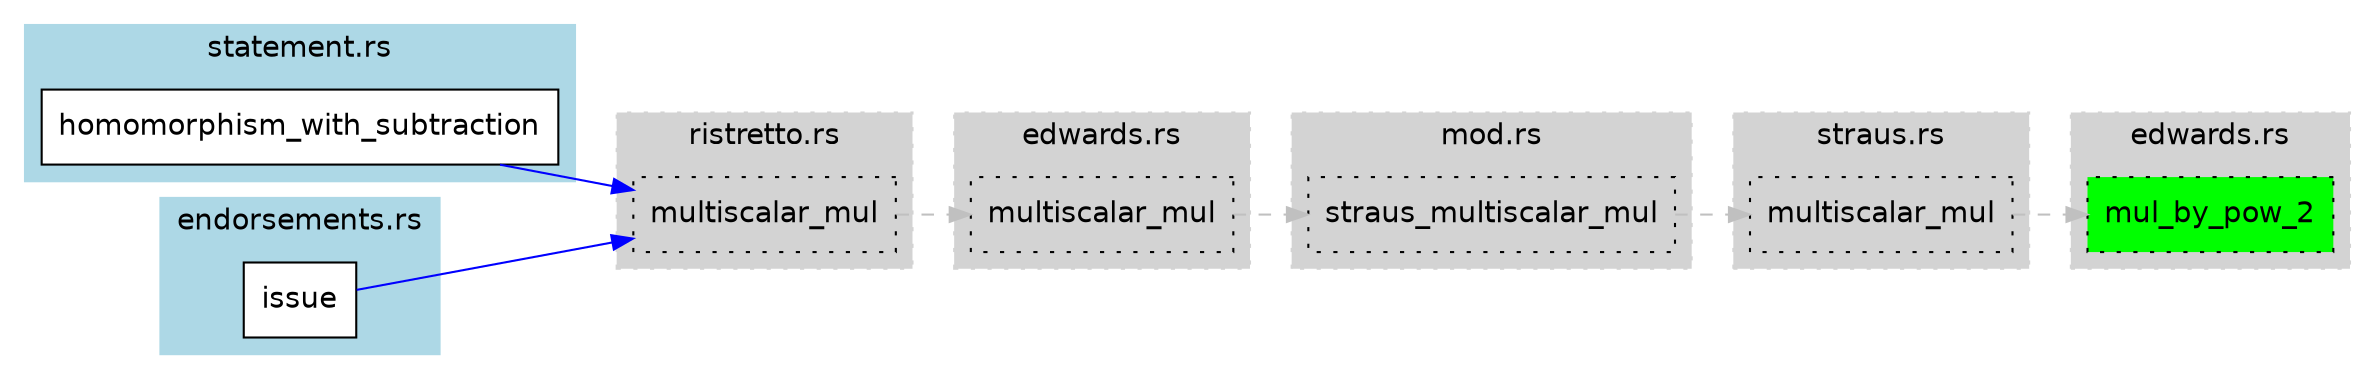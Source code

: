 digraph function_subgraph {
  rankdir=LR;
  node [shape=box, style=filled, fontname=Helvetica];
  edge [color=gray];

  subgraph cluster_0 {
    label = "mod.rs";
    style=filled;
    color=lightgrey;
    style="filled,dotted";
    fontname=Helvetica;
    "rust-analyzer cargo curve25519-dalek 4.1.3 backend/straus_multiscalar_mul()." [label="straus_multiscalar_mul", tooltip="pub fn straus_multiscalar_mul<I, J>(scalars: I, points: J) -> EdwardsPoint where     I: IntoIterator,     I::Item: core::borrow::Borrow<Scalar>,     J: IntoIterator,     J::Item: core::borrow::Borrow<...", fillcolor=lightgray, style="filled,dotted"]
  }
  subgraph cluster_1 {
    label = "edwards.rs";
    style=filled;
    color=lightgrey;
    style="filled,dotted";
    fontname=Helvetica;
    "rust-analyzer cargo curve25519-dalek 4.1.3 backend/vector/avx2/edwards/impl#[ExtendedPoint]mul_by_pow_2()." [label="mul_by_pow_2", tooltip="    pub fn mul_by_pow_2(&self, k: u32) -> ExtendedPoint {         let mut tmp: ExtendedPoint = *self;         for _ in 0..k {             tmp = tmp.double();         }         tmp     }", fillcolor=green, style="filled,dotted"]
  }
  subgraph cluster_2 {
    label = "straus.rs";
    style=filled;
    color=lightgrey;
    style="filled,dotted";
    fontname=Helvetica;
    "rust-analyzer cargo curve25519-dalek 4.1.3 backend/vector/scalar_mul/straus/spec_avx2/impl#[Straus][MultiscalarMul]multiscalar_mul()." [label="multiscalar_mul", tooltip="        fn multiscalar_mul<I, J>(scalars: I, points: J) -> EdwardsPoint         where             I: IntoIterator,             I::Item: Borrow<Scalar>,             J: IntoIterator,             J::Item...", fillcolor=lightgray, style="filled,dotted"]
  }
  subgraph cluster_3 {
    label = "edwards.rs";
    style=filled;
    color=lightgrey;
    style="filled,dotted";
    fontname=Helvetica;
    "rust-analyzer cargo curve25519-dalek 4.1.3 edwards/impl#[EdwardsPoint][MultiscalarMul]multiscalar_mul()." [label="multiscalar_mul", tooltip="    fn multiscalar_mul<I, J>(scalars: I, points: J) -> EdwardsPoint     where         I: IntoIterator,         I::Item: Borrow<Scalar>,         J: IntoIterator,         J::Item: Borrow<EdwardsPoint>, ...", fillcolor=lightgray, style="filled,dotted"]
  }
  subgraph cluster_4 {
    label = "ristretto.rs";
    style=filled;
    color=lightgrey;
    style="filled,dotted";
    fontname=Helvetica;
    "rust-analyzer cargo curve25519-dalek 4.1.3 ristretto/impl#[RistrettoPoint][MultiscalarMul]multiscalar_mul()." [label="multiscalar_mul", tooltip="    fn multiscalar_mul<I, J>(scalars: I, points: J) -> RistrettoPoint     where         I: IntoIterator,         I::Item: Borrow<Scalar>,         J: IntoIterator,         J::Item: Borrow<RistrettoPoin...", fillcolor=lightgray, style="filled,dotted"]
  }
  subgraph cluster_5 {
    label = "statement.rs";
    style=filled;
    color=lightblue;
    fontname=Helvetica;
    "rust-analyzer cargo poksho 0.7.0 statement/impl#[Statement]homomorphism_with_subtraction()." [label="homomorphism_with_subtraction", tooltip="    fn homomorphism_with_subtraction(         &self,         g1: &[Scalar],         all_points: &[RistrettoPoint],         challenge: Option<Scalar>,     ) -> G2 {         self.equations             ....", fillcolor=white, style="filled"]
  }
  subgraph cluster_6 {
    label = "endorsements.rs";
    style=filled;
    color=lightblue;
    fontname=Helvetica;
    "rust-analyzer cargo zkcredential 0.1.0 endorsements/impl#[EndorsementResponse]issue()." [label="issue", tooltip="    pub fn issue(         hidden_attribute_points: impl IntoIterator<Item = RistrettoPoint>,         private_key: &ServerDerivedKeyPair,         randomness: [u8; RANDOMNESS_LEN],     ) -> EndorsementR...", fillcolor=white, style="filled"]
  }

  "rust-analyzer cargo curve25519-dalek 4.1.3 ristretto/impl#[RistrettoPoint][MultiscalarMul]multiscalar_mul()." -> "rust-analyzer cargo curve25519-dalek 4.1.3 edwards/impl#[EdwardsPoint][MultiscalarMul]multiscalar_mul()." [color=gray, style=dashed]
  "rust-analyzer cargo zkcredential 0.1.0 endorsements/impl#[EndorsementResponse]issue()." -> "rust-analyzer cargo curve25519-dalek 4.1.3 ristretto/impl#[RistrettoPoint][MultiscalarMul]multiscalar_mul()." [color=blue]
  "rust-analyzer cargo curve25519-dalek 4.1.3 backend/straus_multiscalar_mul()." -> "rust-analyzer cargo curve25519-dalek 4.1.3 backend/vector/scalar_mul/straus/spec_avx2/impl#[Straus][MultiscalarMul]multiscalar_mul()." [color=gray, style=dashed]
  "rust-analyzer cargo curve25519-dalek 4.1.3 edwards/impl#[EdwardsPoint][MultiscalarMul]multiscalar_mul()." -> "rust-analyzer cargo curve25519-dalek 4.1.3 backend/straus_multiscalar_mul()." [color=gray, style=dashed]
  "rust-analyzer cargo curve25519-dalek 4.1.3 backend/vector/scalar_mul/straus/spec_avx2/impl#[Straus][MultiscalarMul]multiscalar_mul()." -> "rust-analyzer cargo curve25519-dalek 4.1.3 backend/vector/avx2/edwards/impl#[ExtendedPoint]mul_by_pow_2()." [color=gray, style=dashed]
  "rust-analyzer cargo poksho 0.7.0 statement/impl#[Statement]homomorphism_with_subtraction()." -> "rust-analyzer cargo curve25519-dalek 4.1.3 ristretto/impl#[RistrettoPoint][MultiscalarMul]multiscalar_mul()." [color=blue]
}
